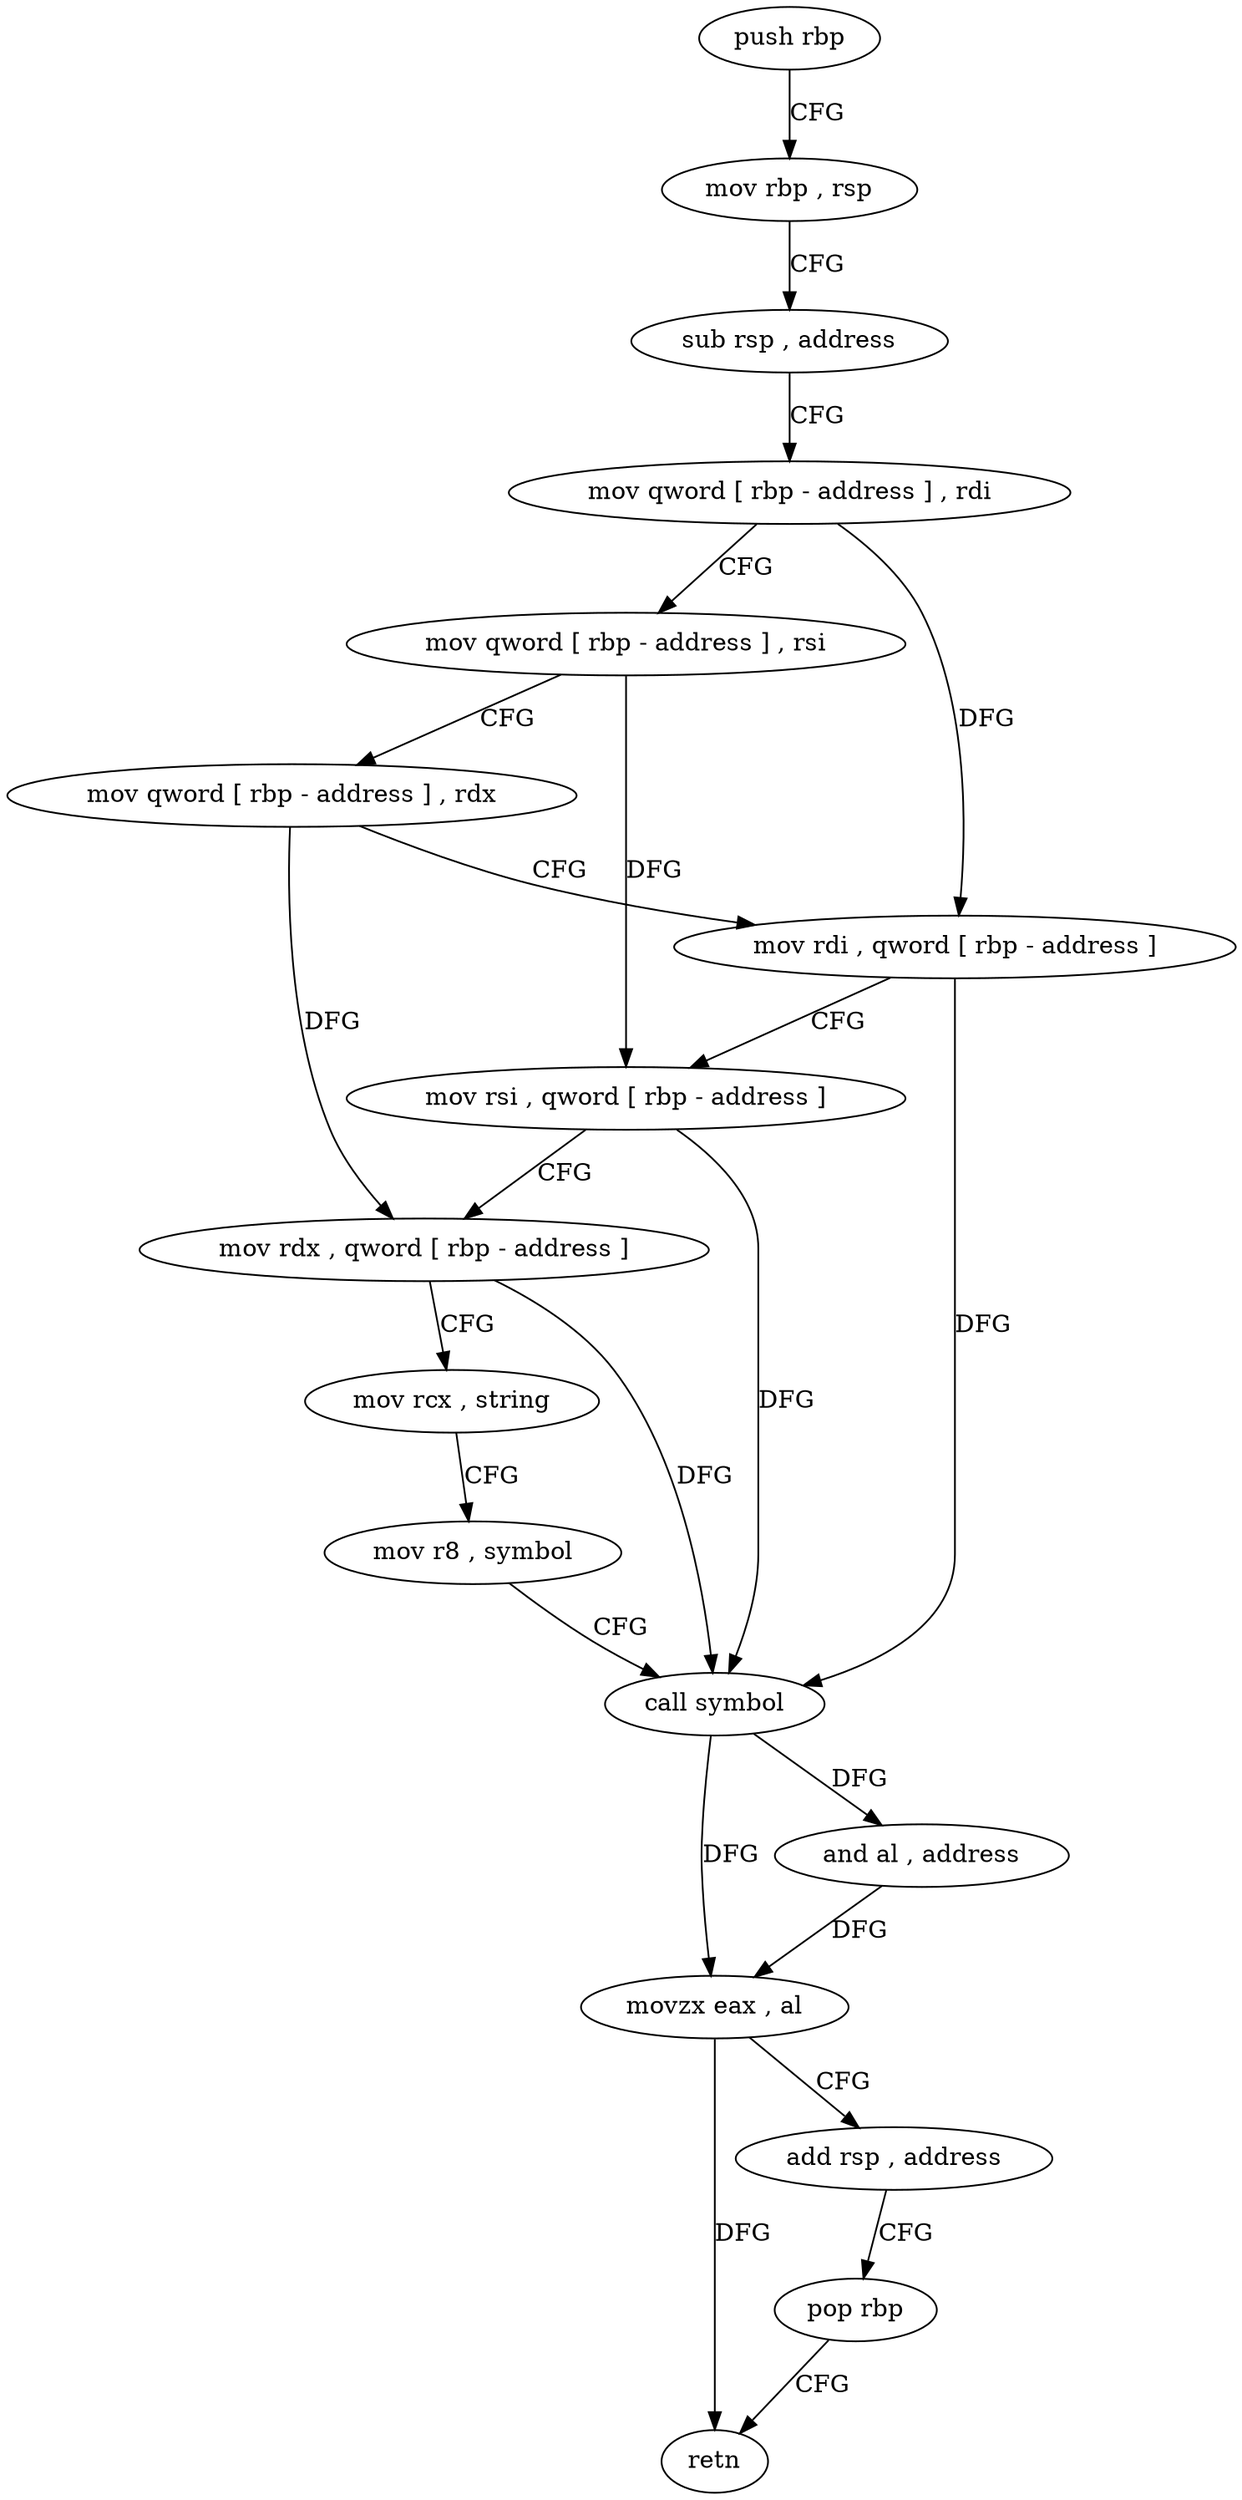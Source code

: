 digraph "func" {
"4273536" [label = "push rbp" ]
"4273537" [label = "mov rbp , rsp" ]
"4273540" [label = "sub rsp , address" ]
"4273544" [label = "mov qword [ rbp - address ] , rdi" ]
"4273548" [label = "mov qword [ rbp - address ] , rsi" ]
"4273552" [label = "mov qword [ rbp - address ] , rdx" ]
"4273556" [label = "mov rdi , qword [ rbp - address ]" ]
"4273560" [label = "mov rsi , qword [ rbp - address ]" ]
"4273564" [label = "mov rdx , qword [ rbp - address ]" ]
"4273568" [label = "mov rcx , string" ]
"4273578" [label = "mov r8 , symbol" ]
"4273588" [label = "call symbol" ]
"4273593" [label = "and al , address" ]
"4273595" [label = "movzx eax , al" ]
"4273598" [label = "add rsp , address" ]
"4273602" [label = "pop rbp" ]
"4273603" [label = "retn" ]
"4273536" -> "4273537" [ label = "CFG" ]
"4273537" -> "4273540" [ label = "CFG" ]
"4273540" -> "4273544" [ label = "CFG" ]
"4273544" -> "4273548" [ label = "CFG" ]
"4273544" -> "4273556" [ label = "DFG" ]
"4273548" -> "4273552" [ label = "CFG" ]
"4273548" -> "4273560" [ label = "DFG" ]
"4273552" -> "4273556" [ label = "CFG" ]
"4273552" -> "4273564" [ label = "DFG" ]
"4273556" -> "4273560" [ label = "CFG" ]
"4273556" -> "4273588" [ label = "DFG" ]
"4273560" -> "4273564" [ label = "CFG" ]
"4273560" -> "4273588" [ label = "DFG" ]
"4273564" -> "4273568" [ label = "CFG" ]
"4273564" -> "4273588" [ label = "DFG" ]
"4273568" -> "4273578" [ label = "CFG" ]
"4273578" -> "4273588" [ label = "CFG" ]
"4273588" -> "4273593" [ label = "DFG" ]
"4273588" -> "4273595" [ label = "DFG" ]
"4273593" -> "4273595" [ label = "DFG" ]
"4273595" -> "4273598" [ label = "CFG" ]
"4273595" -> "4273603" [ label = "DFG" ]
"4273598" -> "4273602" [ label = "CFG" ]
"4273602" -> "4273603" [ label = "CFG" ]
}
